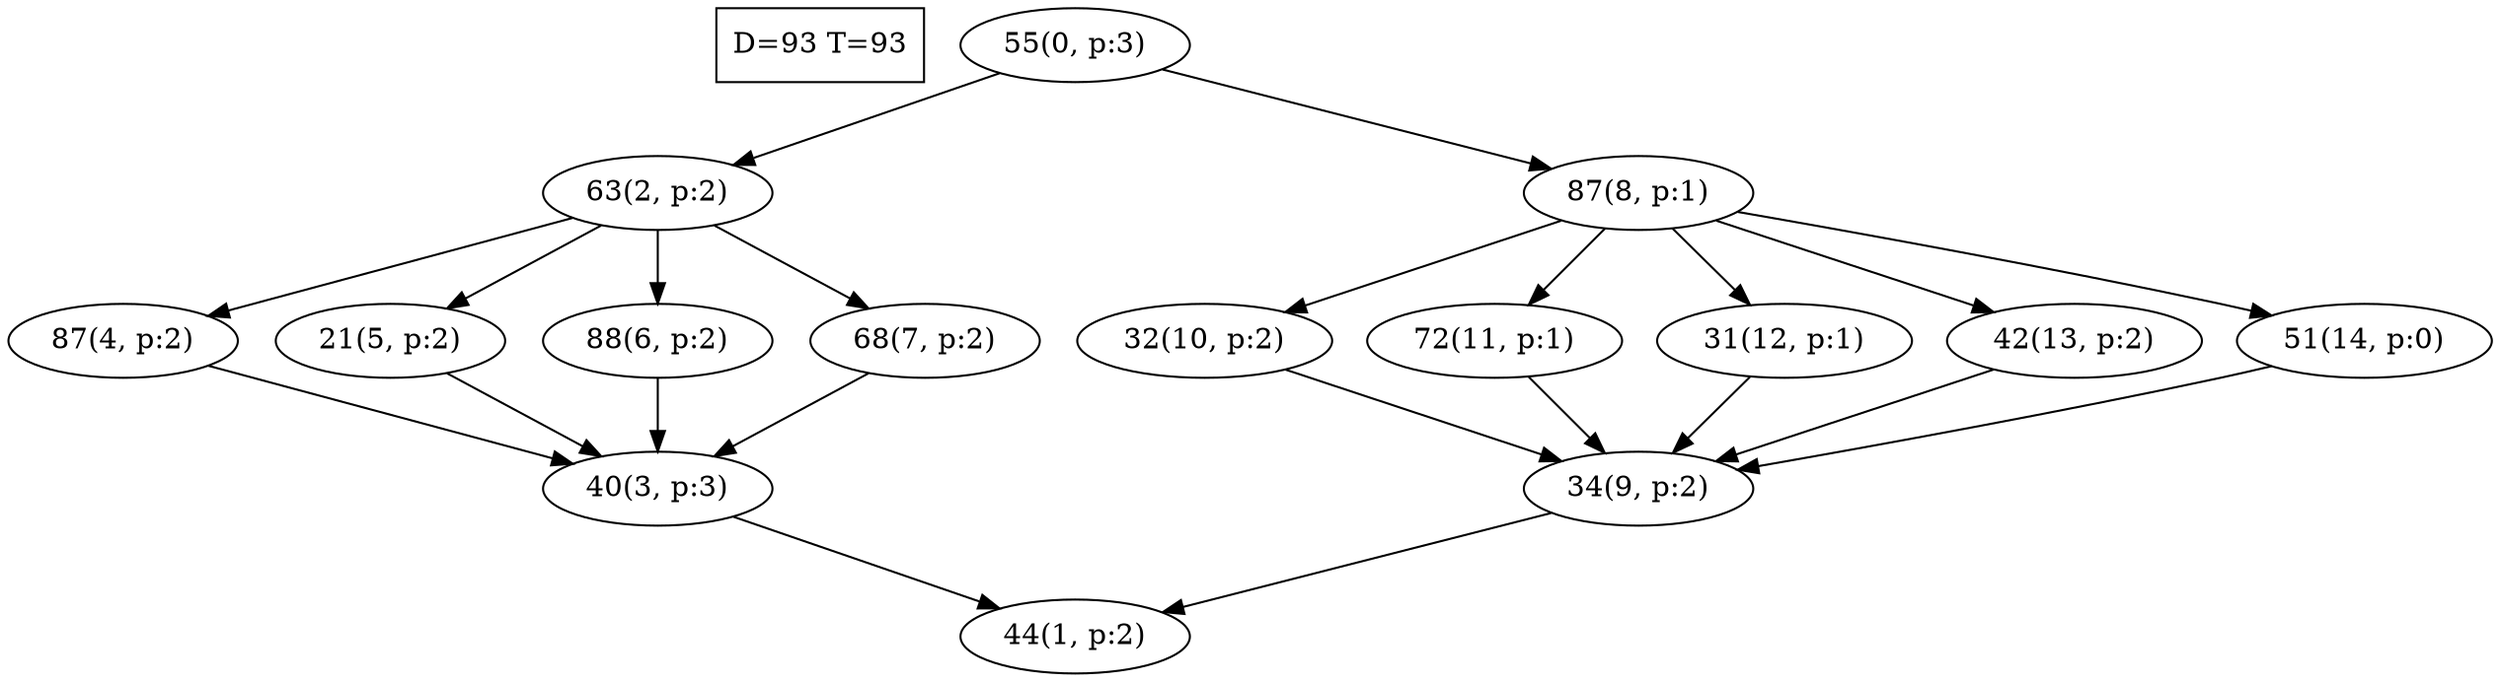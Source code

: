 digraph Task {
i [shape=box, label="D=93 T=93"]; 
0 [label="55(0, p:3)"];
1 [label="44(1, p:2)"];
2 [label="63(2, p:2)"];
3 [label="40(3, p:3)"];
4 [label="87(4, p:2)"];
5 [label="21(5, p:2)"];
6 [label="88(6, p:2)"];
7 [label="68(7, p:2)"];
8 [label="87(8, p:1)"];
9 [label="34(9, p:2)"];
10 [label="32(10, p:2)"];
11 [label="72(11, p:1)"];
12 [label="31(12, p:1)"];
13 [label="42(13, p:2)"];
14 [label="51(14, p:0)"];
0 -> 2;
0 -> 8;
2 -> 4;
2 -> 5;
2 -> 6;
2 -> 7;
3 -> 1;
4 -> 3;
5 -> 3;
6 -> 3;
7 -> 3;
8 -> 10;
8 -> 11;
8 -> 12;
8 -> 13;
8 -> 14;
9 -> 1;
10 -> 9;
11 -> 9;
12 -> 9;
13 -> 9;
14 -> 9;
}